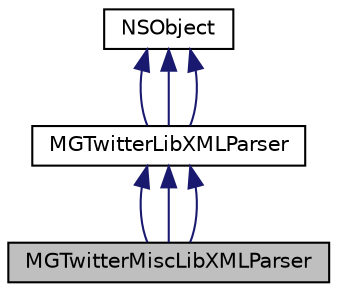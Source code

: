 digraph G
{
  edge [fontname="Helvetica",fontsize="10",labelfontname="Helvetica",labelfontsize="10"];
  node [fontname="Helvetica",fontsize="10",shape=record];
  Node1 [label="MGTwitterMiscLibXMLParser",height=0.2,width=0.4,color="black", fillcolor="grey75", style="filled" fontcolor="black"];
  Node2 -> Node1 [dir="back",color="midnightblue",fontsize="10",style="solid",fontname="Helvetica"];
  Node2 [label="MGTwitterLibXMLParser",height=0.2,width=0.4,color="black", fillcolor="white", style="filled",URL="$interface_m_g_twitter_lib_x_m_l_parser.html"];
  Node3 -> Node2 [dir="back",color="midnightblue",fontsize="10",style="solid",fontname="Helvetica"];
  Node3 [label="NSObject",height=0.2,width=0.4,color="black", fillcolor="white", style="filled",URL="$class_n_s_object.html"];
  Node3 -> Node2 [dir="back",color="midnightblue",fontsize="10",style="solid",fontname="Helvetica"];
  Node3 -> Node2 [dir="back",color="midnightblue",fontsize="10",style="solid",fontname="Helvetica"];
  Node2 -> Node1 [dir="back",color="midnightblue",fontsize="10",style="solid",fontname="Helvetica"];
  Node2 -> Node1 [dir="back",color="midnightblue",fontsize="10",style="solid",fontname="Helvetica"];
}

